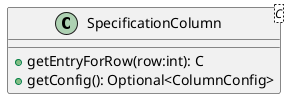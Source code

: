 @startuml

    class SpecificationColumn<C> {
        +getEntryForRow(row:int): C
        +getConfig(): Optional<ColumnConfig>
    }

@enduml
